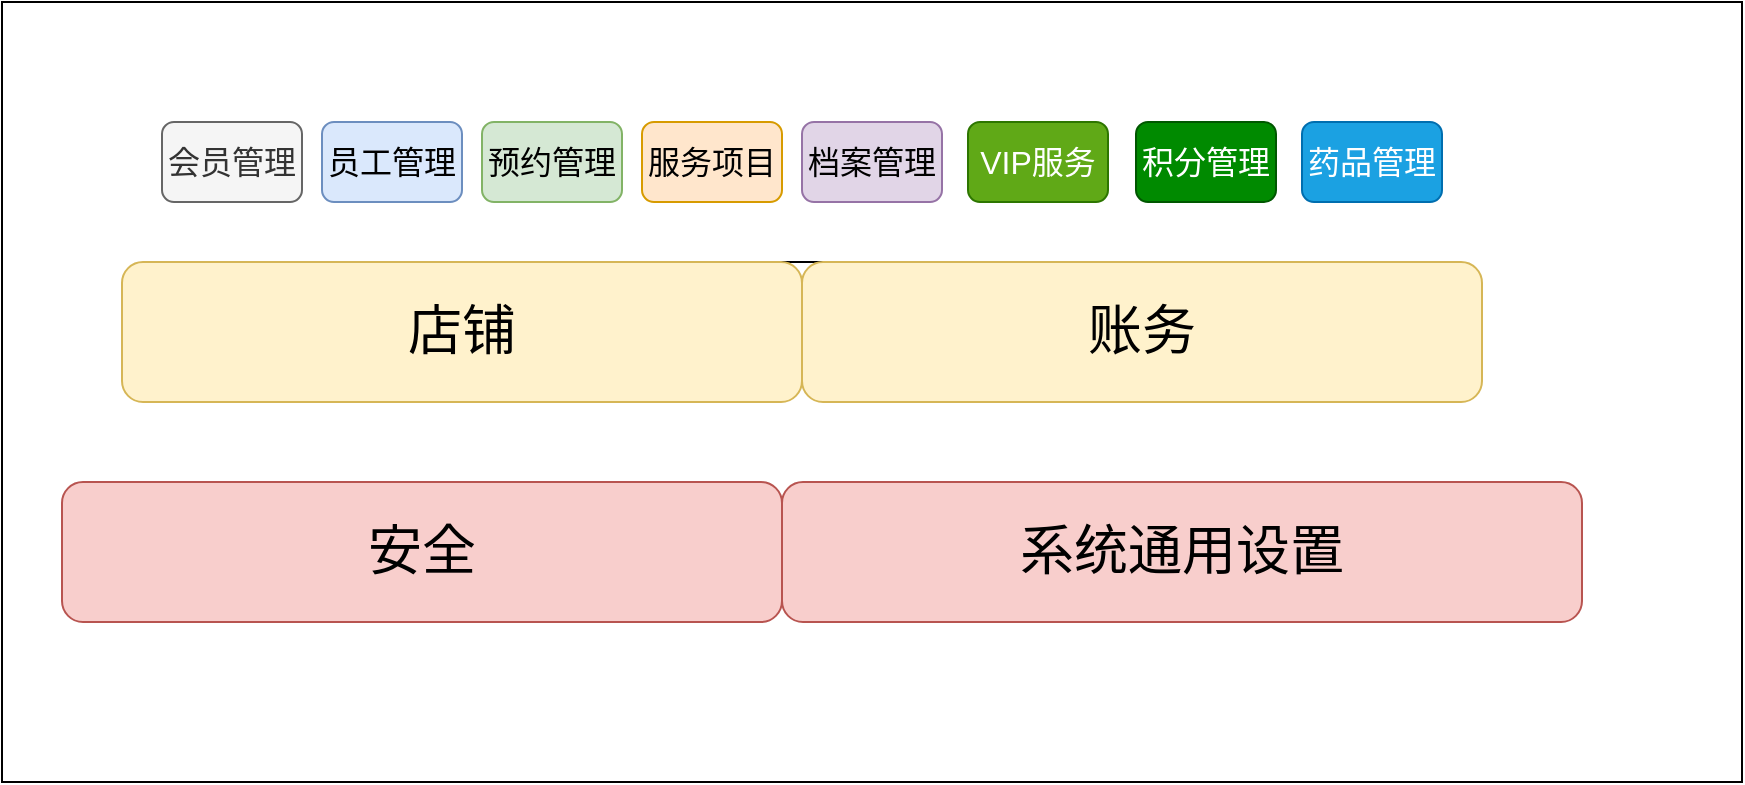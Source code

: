 <mxfile version="21.1.5" type="github">
  <diagram name="第 1 页" id="5nmUpvCNvyqDK8cTYvbJ">
    <mxGraphModel dx="1621" dy="1011" grid="1" gridSize="10" guides="1" tooltips="1" connect="1" arrows="1" fold="1" page="1" pageScale="1" pageWidth="827" pageHeight="1169" math="0" shadow="0">
      <root>
        <mxCell id="0" />
        <mxCell id="1" parent="0" />
        <mxCell id="kd7yj3_Wt0XrvimDqhnY-20" value="" style="rounded=0;whiteSpace=wrap;html=1;" vertex="1" parent="1">
          <mxGeometry x="-250" y="320" width="870" height="390" as="geometry" />
        </mxCell>
        <mxCell id="kd7yj3_Wt0XrvimDqhnY-2" value="安全" style="rounded=1;whiteSpace=wrap;html=1;fillColor=#f8cecc;strokeColor=#b85450;fontSize=27;" vertex="1" parent="1">
          <mxGeometry x="-220" y="560" width="360" height="70" as="geometry" />
        </mxCell>
        <mxCell id="kd7yj3_Wt0XrvimDqhnY-3" value="系统通用设置" style="rounded=1;whiteSpace=wrap;html=1;fillColor=#f8cecc;strokeColor=#b85450;fontSize=27;" vertex="1" parent="1">
          <mxGeometry x="140" y="560" width="400" height="70" as="geometry" />
        </mxCell>
        <mxCell id="kd7yj3_Wt0XrvimDqhnY-5" value="" style="rounded=1;whiteSpace=wrap;html=1;fontSize=16;" vertex="1" parent="1">
          <mxGeometry x="-80" y="450" width="460" height="60" as="geometry" />
        </mxCell>
        <mxCell id="kd7yj3_Wt0XrvimDqhnY-6" value="店铺" style="rounded=1;whiteSpace=wrap;html=1;fillColor=#fff2cc;strokeColor=#d6b656;fontSize=27;" vertex="1" parent="1">
          <mxGeometry x="-190" y="450" width="340" height="70" as="geometry" />
        </mxCell>
        <mxCell id="kd7yj3_Wt0XrvimDqhnY-8" value="账务" style="rounded=1;whiteSpace=wrap;html=1;fillColor=#fff2cc;strokeColor=#d6b656;fontSize=27;" vertex="1" parent="1">
          <mxGeometry x="150" y="450" width="340" height="70" as="geometry" />
        </mxCell>
        <mxCell id="kd7yj3_Wt0XrvimDqhnY-11" value="会员管理" style="rounded=1;whiteSpace=wrap;html=1;fillColor=#f5f5f5;strokeColor=#666666;fontColor=#333333;fontSize=16;" vertex="1" parent="1">
          <mxGeometry x="-170" y="380" width="70" height="40" as="geometry" />
        </mxCell>
        <mxCell id="kd7yj3_Wt0XrvimDqhnY-13" value="员工管理" style="rounded=1;whiteSpace=wrap;html=1;fillColor=#dae8fc;strokeColor=#6c8ebf;fontSize=16;" vertex="1" parent="1">
          <mxGeometry x="-90" y="380" width="70" height="40" as="geometry" />
        </mxCell>
        <mxCell id="kd7yj3_Wt0XrvimDqhnY-14" value="预约管理" style="rounded=1;whiteSpace=wrap;html=1;fillColor=#d5e8d4;strokeColor=#82b366;fontSize=16;" vertex="1" parent="1">
          <mxGeometry x="-10" y="380" width="70" height="40" as="geometry" />
        </mxCell>
        <mxCell id="kd7yj3_Wt0XrvimDqhnY-15" value="档案管理" style="rounded=1;whiteSpace=wrap;html=1;fillColor=#e1d5e7;strokeColor=#9673a6;fontSize=16;" vertex="1" parent="1">
          <mxGeometry x="150" y="380" width="70" height="40" as="geometry" />
        </mxCell>
        <mxCell id="kd7yj3_Wt0XrvimDqhnY-16" value="服务项目" style="rounded=1;whiteSpace=wrap;html=1;fillColor=#ffe6cc;strokeColor=#d79b00;fontSize=16;" vertex="1" parent="1">
          <mxGeometry x="70" y="380" width="70" height="40" as="geometry" />
        </mxCell>
        <mxCell id="kd7yj3_Wt0XrvimDqhnY-17" value="药品管理" style="rounded=1;whiteSpace=wrap;html=1;fillColor=#1ba1e2;fontColor=#ffffff;strokeColor=#006EAF;fontSize=16;" vertex="1" parent="1">
          <mxGeometry x="400" y="380" width="70" height="40" as="geometry" />
        </mxCell>
        <mxCell id="kd7yj3_Wt0XrvimDqhnY-18" value="积分管理" style="rounded=1;whiteSpace=wrap;html=1;fillColor=#008a00;fontColor=#ffffff;strokeColor=#005700;fontSize=16;" vertex="1" parent="1">
          <mxGeometry x="317" y="380" width="70" height="40" as="geometry" />
        </mxCell>
        <mxCell id="kd7yj3_Wt0XrvimDqhnY-19" value="VIP服务" style="rounded=1;whiteSpace=wrap;html=1;fillColor=#60a917;fontColor=#ffffff;strokeColor=#2D7600;fontSize=16;" vertex="1" parent="1">
          <mxGeometry x="233" y="380" width="70" height="40" as="geometry" />
        </mxCell>
      </root>
    </mxGraphModel>
  </diagram>
</mxfile>
